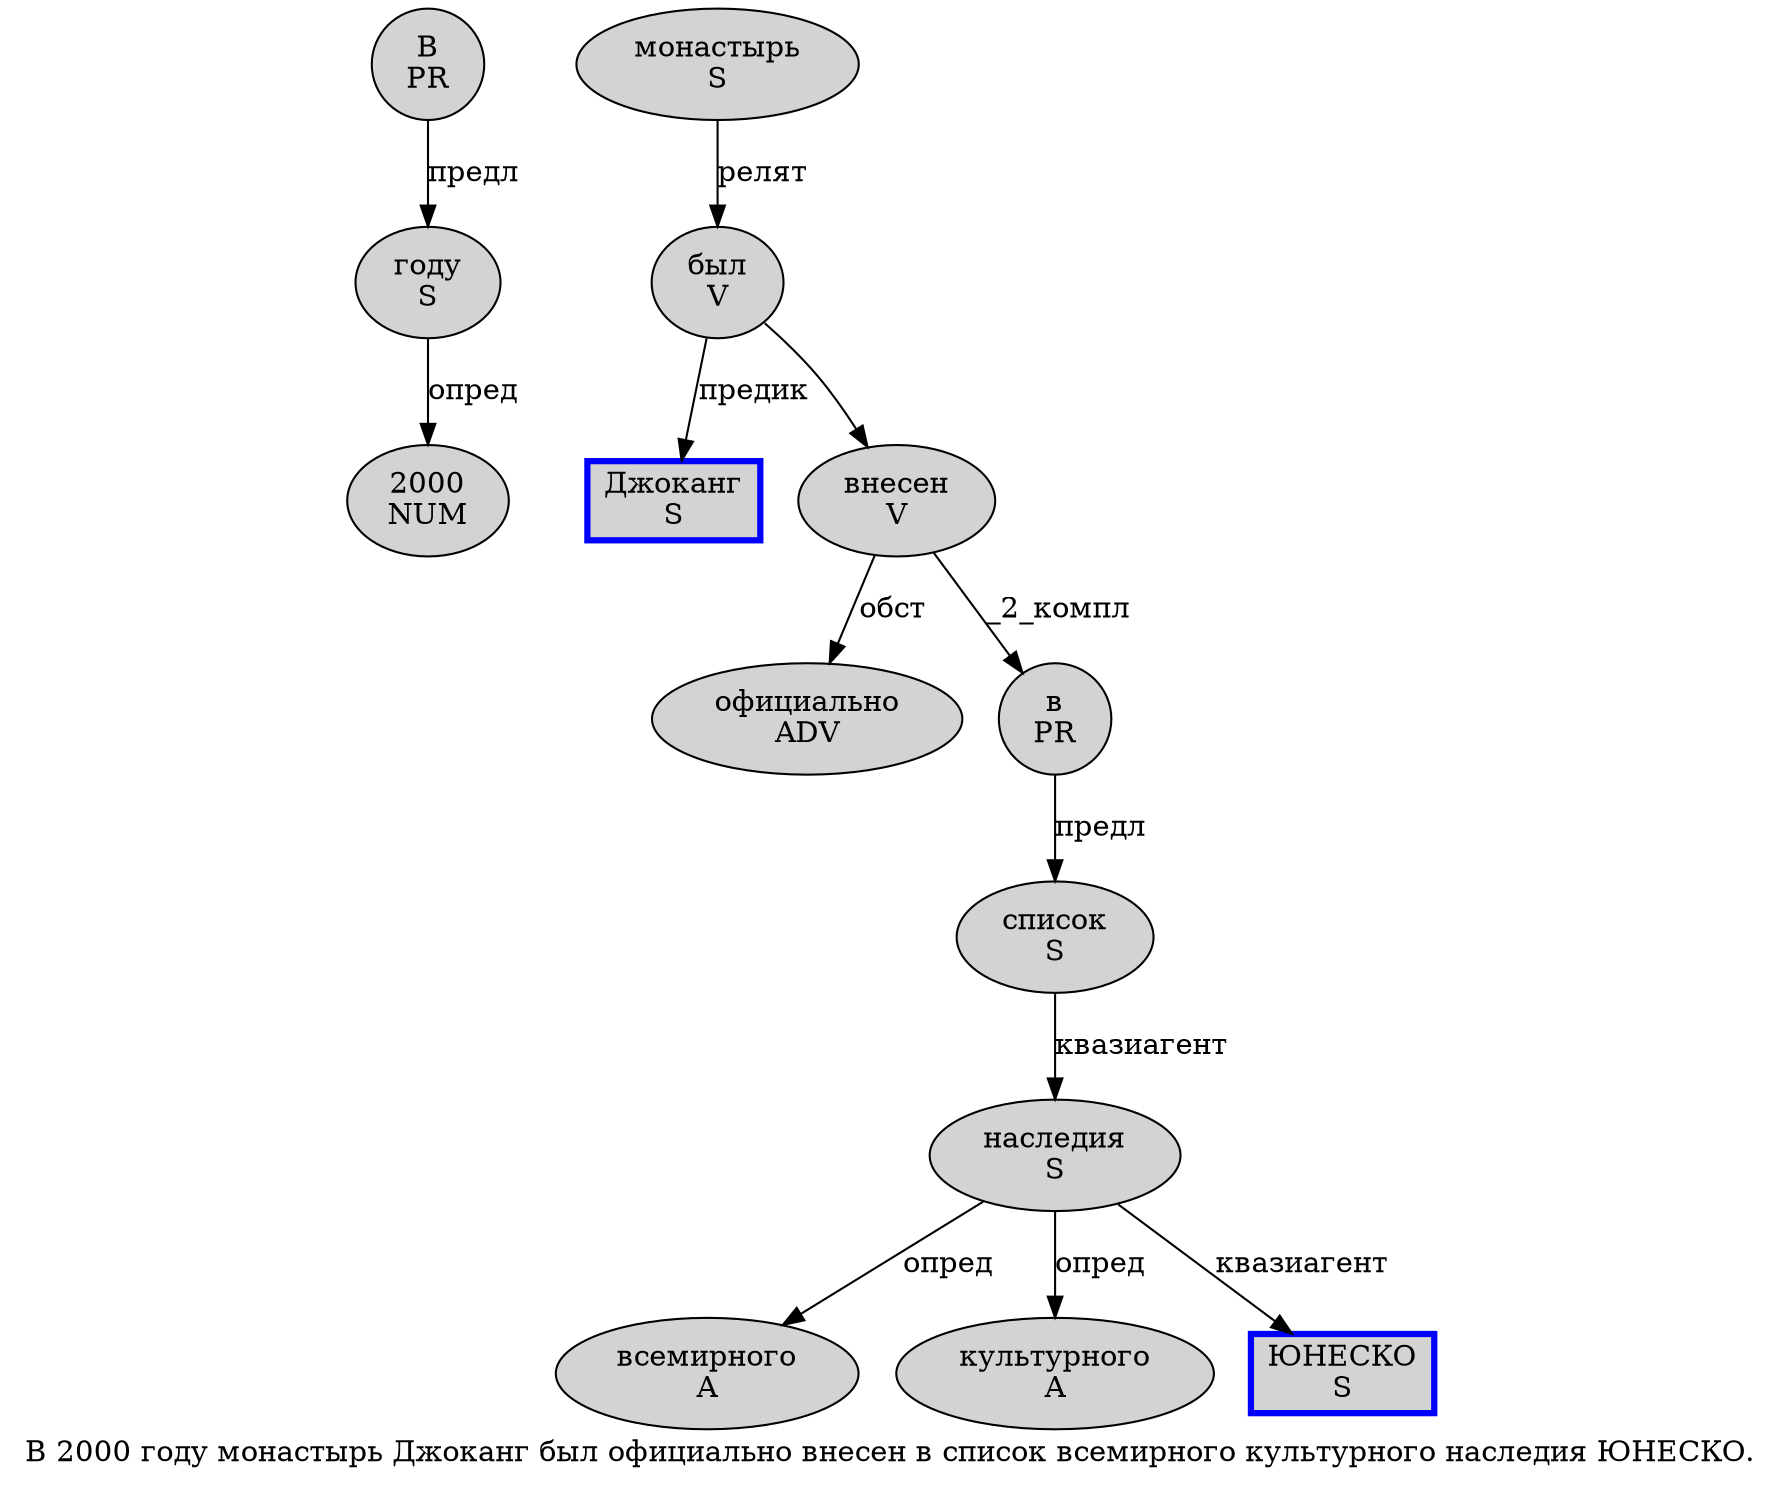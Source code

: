 digraph SENTENCE_1277 {
	graph [label="В 2000 году монастырь Джоканг был официально внесен в список всемирного культурного наследия ЮНЕСКО."]
	node [style=filled]
		0 [label="В
PR" color="" fillcolor=lightgray penwidth=1 shape=ellipse]
		1 [label="2000
NUM" color="" fillcolor=lightgray penwidth=1 shape=ellipse]
		2 [label="году
S" color="" fillcolor=lightgray penwidth=1 shape=ellipse]
		3 [label="монастырь
S" color="" fillcolor=lightgray penwidth=1 shape=ellipse]
		4 [label="Джоканг
S" color=blue fillcolor=lightgray penwidth=3 shape=box]
		5 [label="был
V" color="" fillcolor=lightgray penwidth=1 shape=ellipse]
		6 [label="официально
ADV" color="" fillcolor=lightgray penwidth=1 shape=ellipse]
		7 [label="внесен
V" color="" fillcolor=lightgray penwidth=1 shape=ellipse]
		8 [label="в
PR" color="" fillcolor=lightgray penwidth=1 shape=ellipse]
		9 [label="список
S" color="" fillcolor=lightgray penwidth=1 shape=ellipse]
		10 [label="всемирного
A" color="" fillcolor=lightgray penwidth=1 shape=ellipse]
		11 [label="культурного
A" color="" fillcolor=lightgray penwidth=1 shape=ellipse]
		12 [label="наследия
S" color="" fillcolor=lightgray penwidth=1 shape=ellipse]
		13 [label="ЮНЕСКО
S" color=blue fillcolor=lightgray penwidth=3 shape=box]
			9 -> 12 [label="квазиагент"]
			12 -> 10 [label="опред"]
			12 -> 11 [label="опред"]
			12 -> 13 [label="квазиагент"]
			7 -> 6 [label="обст"]
			7 -> 8 [label="_2_компл"]
			3 -> 5 [label="релят"]
			5 -> 4 [label="предик"]
			5 -> 7
			2 -> 1 [label="опред"]
			8 -> 9 [label="предл"]
			0 -> 2 [label="предл"]
}